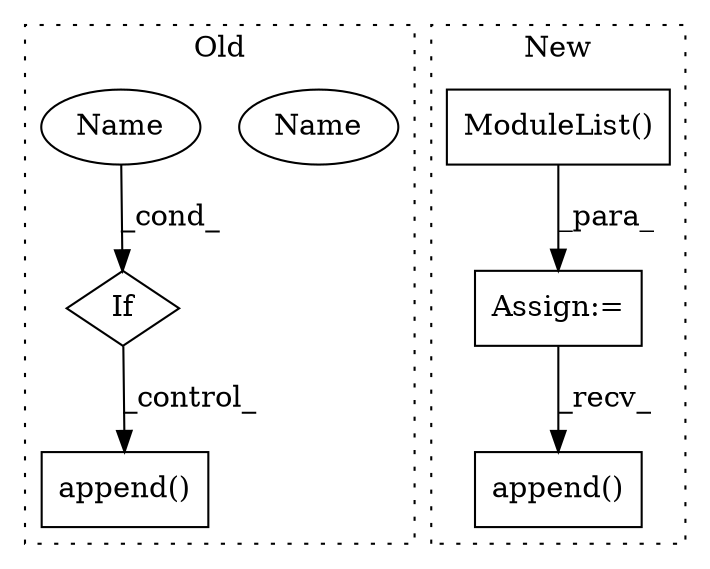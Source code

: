 digraph G {
subgraph cluster0 {
1 [label="append()" a="75" s="2784,2824" l="13,1" shape="box"];
4 [label="If" a="96" s="2765" l="3" shape="diamond"];
6 [label="Name" a="87" s="2768" l="2" shape="ellipse"];
7 [label="Name" a="87" s="2768" l="2" shape="ellipse"];
label = "Old";
style="dotted";
}
subgraph cluster1 {
2 [label="ModuleList()" a="75" s="2322" l="15" shape="box"];
3 [label="Assign:=" a="68" s="2319" l="3" shape="box"];
5 [label="append()" a="75" s="2775,2798" l="11,1" shape="box"];
label = "New";
style="dotted";
}
2 -> 3 [label="_para_"];
3 -> 5 [label="_recv_"];
4 -> 1 [label="_control_"];
7 -> 4 [label="_cond_"];
}
